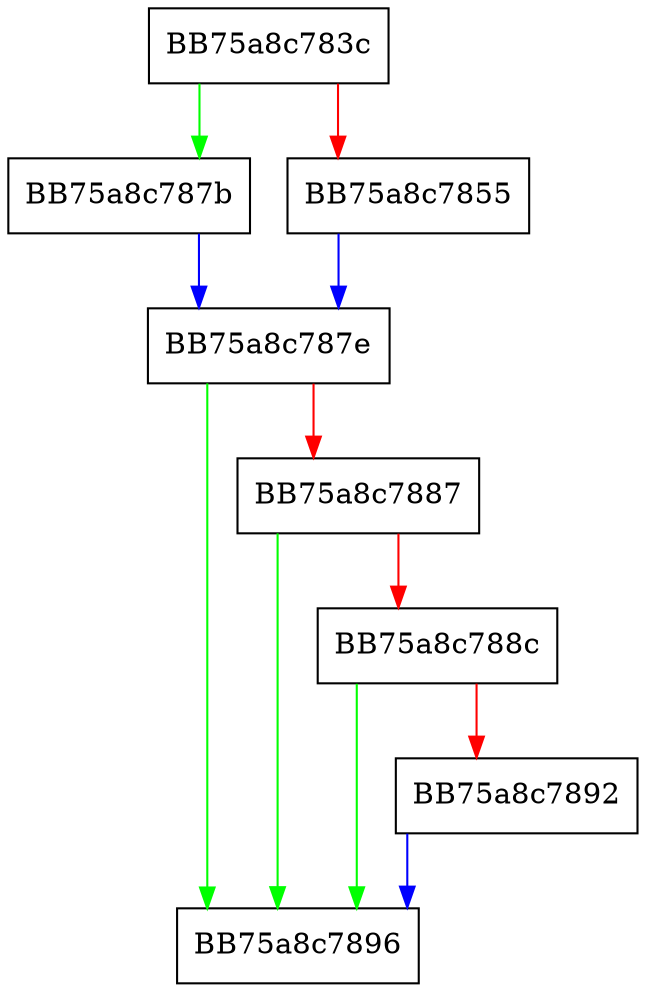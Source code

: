 digraph increment {
  node [shape="box"];
  graph [splines=ortho];
  BB75a8c783c -> BB75a8c787b [color="green"];
  BB75a8c783c -> BB75a8c7855 [color="red"];
  BB75a8c7855 -> BB75a8c787e [color="blue"];
  BB75a8c787b -> BB75a8c787e [color="blue"];
  BB75a8c787e -> BB75a8c7896 [color="green"];
  BB75a8c787e -> BB75a8c7887 [color="red"];
  BB75a8c7887 -> BB75a8c7896 [color="green"];
  BB75a8c7887 -> BB75a8c788c [color="red"];
  BB75a8c788c -> BB75a8c7896 [color="green"];
  BB75a8c788c -> BB75a8c7892 [color="red"];
  BB75a8c7892 -> BB75a8c7896 [color="blue"];
}